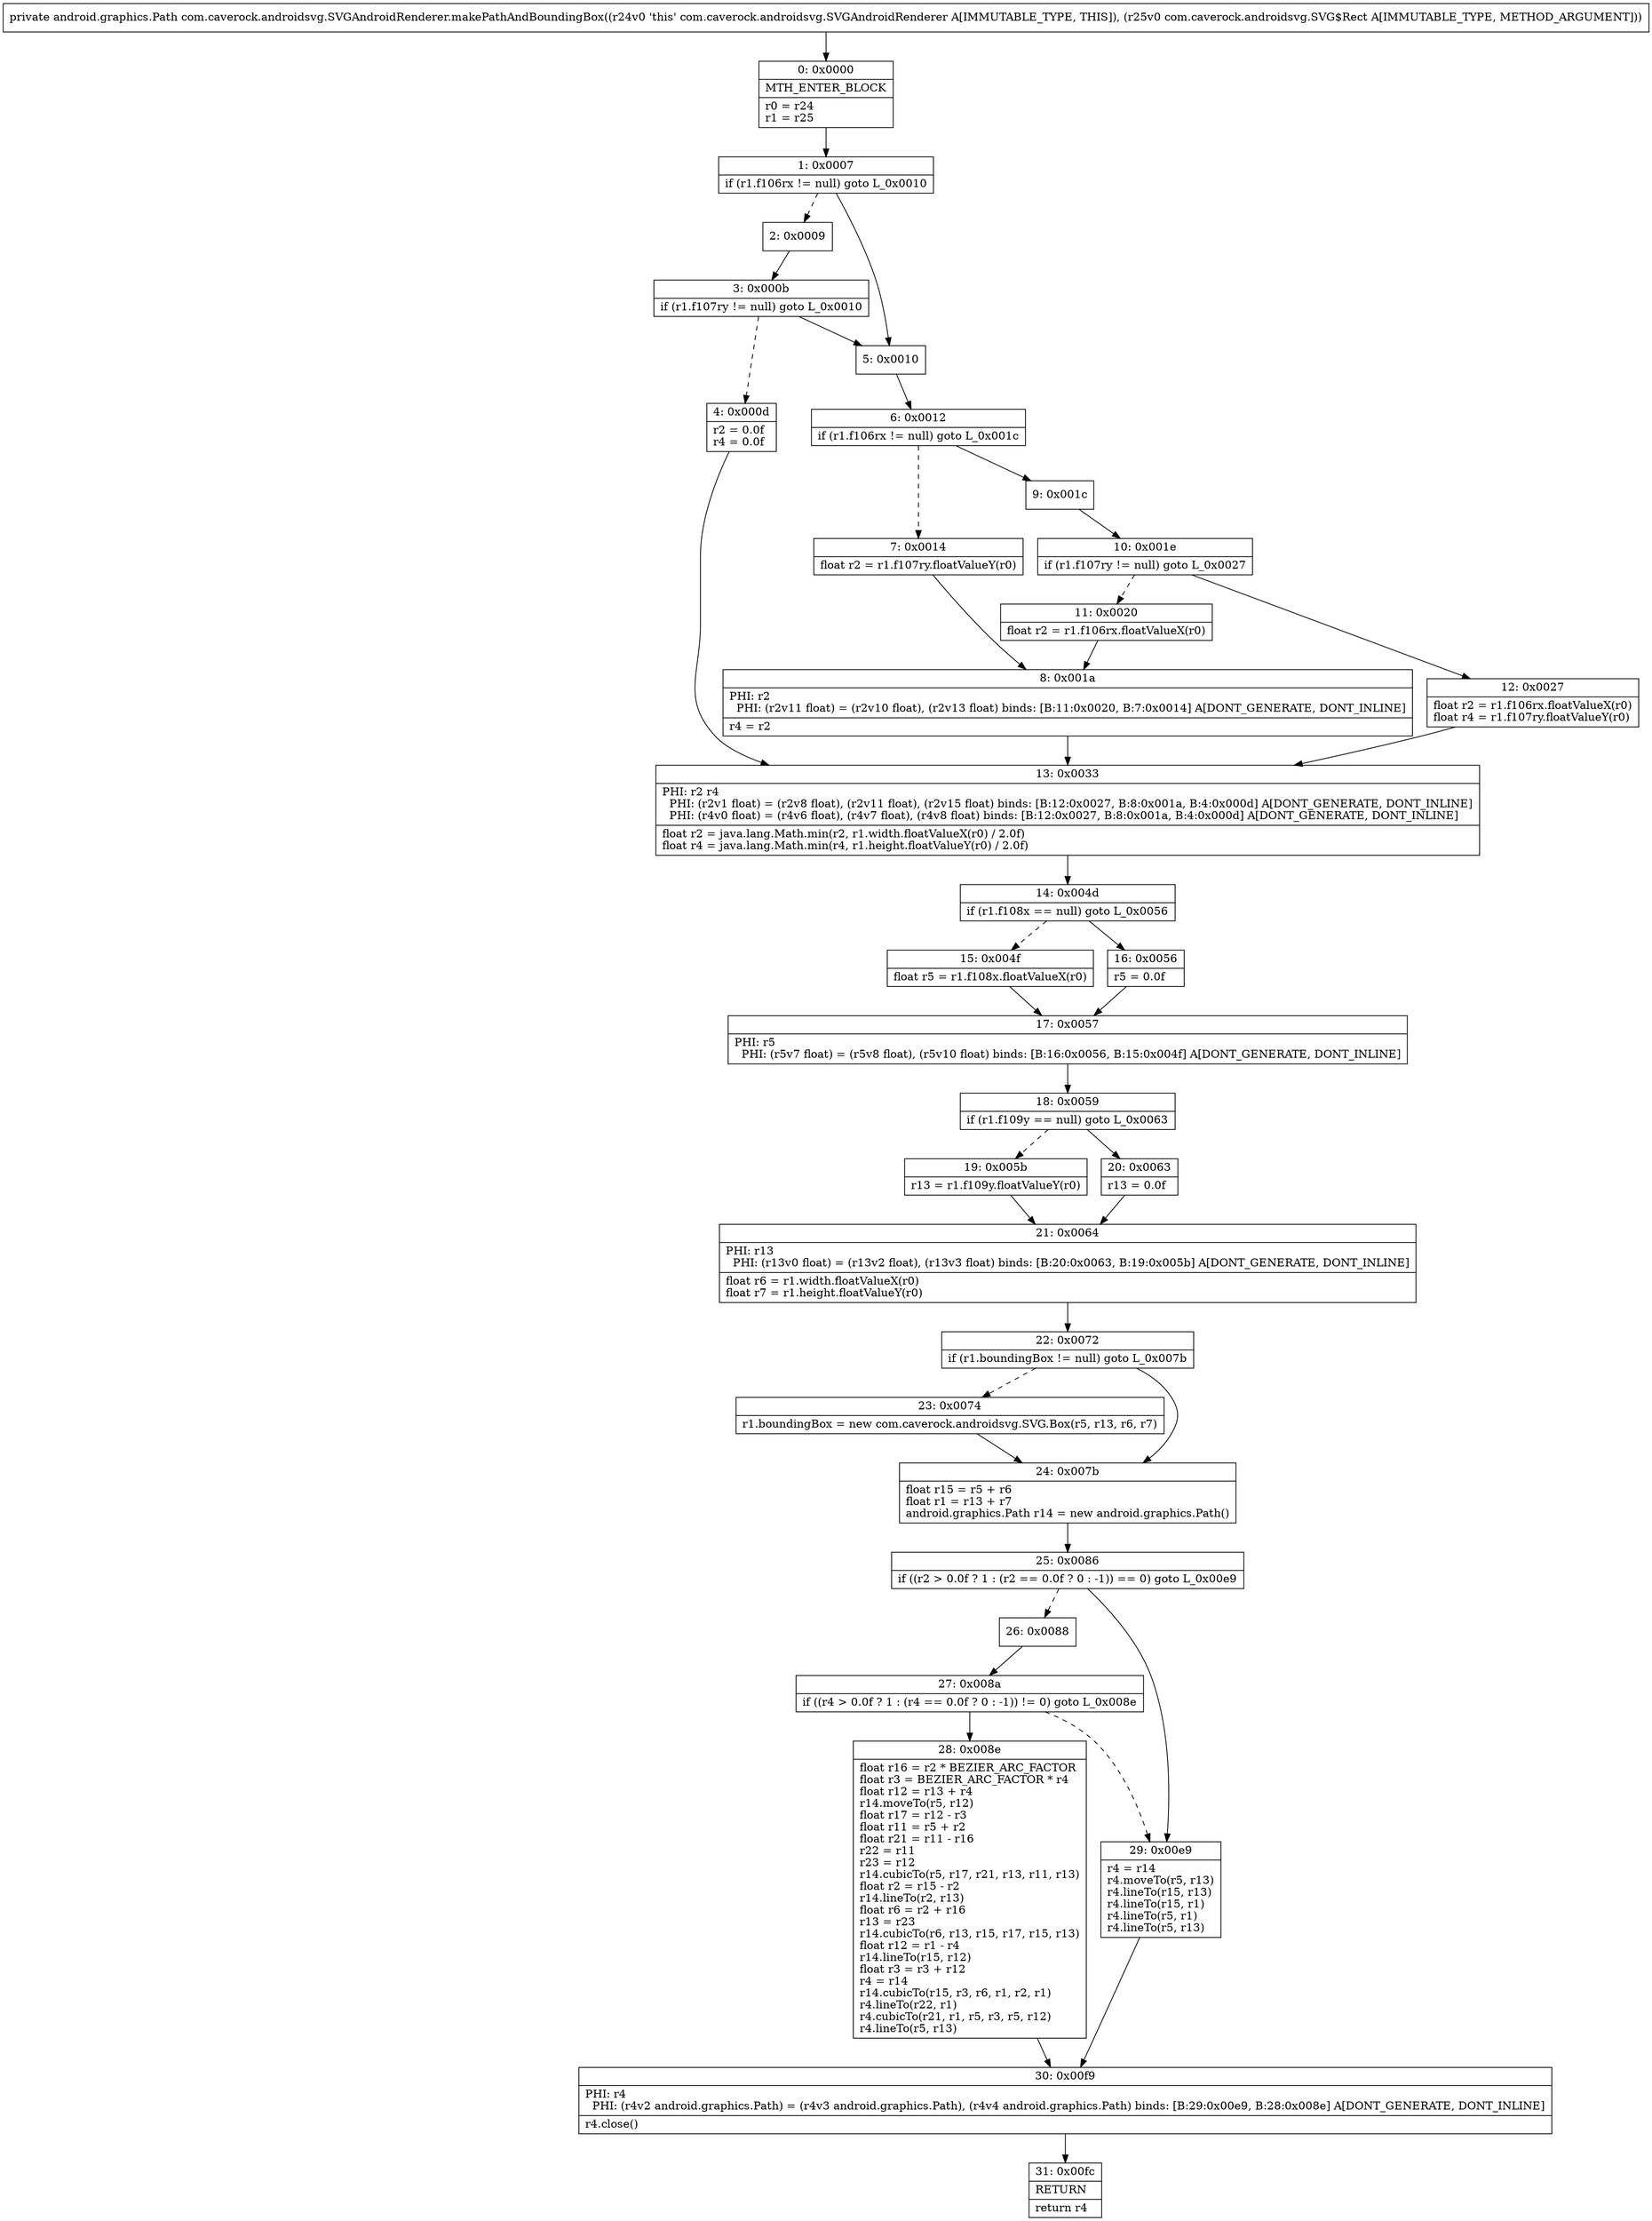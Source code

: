 digraph "CFG forcom.caverock.androidsvg.SVGAndroidRenderer.makePathAndBoundingBox(Lcom\/caverock\/androidsvg\/SVG$Rect;)Landroid\/graphics\/Path;" {
Node_0 [shape=record,label="{0\:\ 0x0000|MTH_ENTER_BLOCK\l|r0 = r24\lr1 = r25\l}"];
Node_1 [shape=record,label="{1\:\ 0x0007|if (r1.f106rx != null) goto L_0x0010\l}"];
Node_2 [shape=record,label="{2\:\ 0x0009}"];
Node_3 [shape=record,label="{3\:\ 0x000b|if (r1.f107ry != null) goto L_0x0010\l}"];
Node_4 [shape=record,label="{4\:\ 0x000d|r2 = 0.0f\lr4 = 0.0f\l}"];
Node_5 [shape=record,label="{5\:\ 0x0010}"];
Node_6 [shape=record,label="{6\:\ 0x0012|if (r1.f106rx != null) goto L_0x001c\l}"];
Node_7 [shape=record,label="{7\:\ 0x0014|float r2 = r1.f107ry.floatValueY(r0)\l}"];
Node_8 [shape=record,label="{8\:\ 0x001a|PHI: r2 \l  PHI: (r2v11 float) = (r2v10 float), (r2v13 float) binds: [B:11:0x0020, B:7:0x0014] A[DONT_GENERATE, DONT_INLINE]\l|r4 = r2\l}"];
Node_9 [shape=record,label="{9\:\ 0x001c}"];
Node_10 [shape=record,label="{10\:\ 0x001e|if (r1.f107ry != null) goto L_0x0027\l}"];
Node_11 [shape=record,label="{11\:\ 0x0020|float r2 = r1.f106rx.floatValueX(r0)\l}"];
Node_12 [shape=record,label="{12\:\ 0x0027|float r2 = r1.f106rx.floatValueX(r0)\lfloat r4 = r1.f107ry.floatValueY(r0)\l}"];
Node_13 [shape=record,label="{13\:\ 0x0033|PHI: r2 r4 \l  PHI: (r2v1 float) = (r2v8 float), (r2v11 float), (r2v15 float) binds: [B:12:0x0027, B:8:0x001a, B:4:0x000d] A[DONT_GENERATE, DONT_INLINE]\l  PHI: (r4v0 float) = (r4v6 float), (r4v7 float), (r4v8 float) binds: [B:12:0x0027, B:8:0x001a, B:4:0x000d] A[DONT_GENERATE, DONT_INLINE]\l|float r2 = java.lang.Math.min(r2, r1.width.floatValueX(r0) \/ 2.0f)\lfloat r4 = java.lang.Math.min(r4, r1.height.floatValueY(r0) \/ 2.0f)\l}"];
Node_14 [shape=record,label="{14\:\ 0x004d|if (r1.f108x == null) goto L_0x0056\l}"];
Node_15 [shape=record,label="{15\:\ 0x004f|float r5 = r1.f108x.floatValueX(r0)\l}"];
Node_16 [shape=record,label="{16\:\ 0x0056|r5 = 0.0f\l}"];
Node_17 [shape=record,label="{17\:\ 0x0057|PHI: r5 \l  PHI: (r5v7 float) = (r5v8 float), (r5v10 float) binds: [B:16:0x0056, B:15:0x004f] A[DONT_GENERATE, DONT_INLINE]\l}"];
Node_18 [shape=record,label="{18\:\ 0x0059|if (r1.f109y == null) goto L_0x0063\l}"];
Node_19 [shape=record,label="{19\:\ 0x005b|r13 = r1.f109y.floatValueY(r0)\l}"];
Node_20 [shape=record,label="{20\:\ 0x0063|r13 = 0.0f\l}"];
Node_21 [shape=record,label="{21\:\ 0x0064|PHI: r13 \l  PHI: (r13v0 float) = (r13v2 float), (r13v3 float) binds: [B:20:0x0063, B:19:0x005b] A[DONT_GENERATE, DONT_INLINE]\l|float r6 = r1.width.floatValueX(r0)\lfloat r7 = r1.height.floatValueY(r0)\l}"];
Node_22 [shape=record,label="{22\:\ 0x0072|if (r1.boundingBox != null) goto L_0x007b\l}"];
Node_23 [shape=record,label="{23\:\ 0x0074|r1.boundingBox = new com.caverock.androidsvg.SVG.Box(r5, r13, r6, r7)\l}"];
Node_24 [shape=record,label="{24\:\ 0x007b|float r15 = r5 + r6\lfloat r1 = r13 + r7\landroid.graphics.Path r14 = new android.graphics.Path()\l}"];
Node_25 [shape=record,label="{25\:\ 0x0086|if ((r2 \> 0.0f ? 1 : (r2 == 0.0f ? 0 : \-1)) == 0) goto L_0x00e9\l}"];
Node_26 [shape=record,label="{26\:\ 0x0088}"];
Node_27 [shape=record,label="{27\:\ 0x008a|if ((r4 \> 0.0f ? 1 : (r4 == 0.0f ? 0 : \-1)) != 0) goto L_0x008e\l}"];
Node_28 [shape=record,label="{28\:\ 0x008e|float r16 = r2 * BEZIER_ARC_FACTOR\lfloat r3 = BEZIER_ARC_FACTOR * r4\lfloat r12 = r13 + r4\lr14.moveTo(r5, r12)\lfloat r17 = r12 \- r3\lfloat r11 = r5 + r2\lfloat r21 = r11 \- r16\lr22 = r11\lr23 = r12\lr14.cubicTo(r5, r17, r21, r13, r11, r13)\lfloat r2 = r15 \- r2\lr14.lineTo(r2, r13)\lfloat r6 = r2 + r16\lr13 = r23\lr14.cubicTo(r6, r13, r15, r17, r15, r13)\lfloat r12 = r1 \- r4\lr14.lineTo(r15, r12)\lfloat r3 = r3 + r12\lr4 = r14\lr14.cubicTo(r15, r3, r6, r1, r2, r1)\lr4.lineTo(r22, r1)\lr4.cubicTo(r21, r1, r5, r3, r5, r12)\lr4.lineTo(r5, r13)\l}"];
Node_29 [shape=record,label="{29\:\ 0x00e9|r4 = r14\lr4.moveTo(r5, r13)\lr4.lineTo(r15, r13)\lr4.lineTo(r15, r1)\lr4.lineTo(r5, r1)\lr4.lineTo(r5, r13)\l}"];
Node_30 [shape=record,label="{30\:\ 0x00f9|PHI: r4 \l  PHI: (r4v2 android.graphics.Path) = (r4v3 android.graphics.Path), (r4v4 android.graphics.Path) binds: [B:29:0x00e9, B:28:0x008e] A[DONT_GENERATE, DONT_INLINE]\l|r4.close()\l}"];
Node_31 [shape=record,label="{31\:\ 0x00fc|RETURN\l|return r4\l}"];
MethodNode[shape=record,label="{private android.graphics.Path com.caverock.androidsvg.SVGAndroidRenderer.makePathAndBoundingBox((r24v0 'this' com.caverock.androidsvg.SVGAndroidRenderer A[IMMUTABLE_TYPE, THIS]), (r25v0 com.caverock.androidsvg.SVG$Rect A[IMMUTABLE_TYPE, METHOD_ARGUMENT])) }"];
MethodNode -> Node_0;
Node_0 -> Node_1;
Node_1 -> Node_2[style=dashed];
Node_1 -> Node_5;
Node_2 -> Node_3;
Node_3 -> Node_4[style=dashed];
Node_3 -> Node_5;
Node_4 -> Node_13;
Node_5 -> Node_6;
Node_6 -> Node_7[style=dashed];
Node_6 -> Node_9;
Node_7 -> Node_8;
Node_8 -> Node_13;
Node_9 -> Node_10;
Node_10 -> Node_11[style=dashed];
Node_10 -> Node_12;
Node_11 -> Node_8;
Node_12 -> Node_13;
Node_13 -> Node_14;
Node_14 -> Node_15[style=dashed];
Node_14 -> Node_16;
Node_15 -> Node_17;
Node_16 -> Node_17;
Node_17 -> Node_18;
Node_18 -> Node_19[style=dashed];
Node_18 -> Node_20;
Node_19 -> Node_21;
Node_20 -> Node_21;
Node_21 -> Node_22;
Node_22 -> Node_23[style=dashed];
Node_22 -> Node_24;
Node_23 -> Node_24;
Node_24 -> Node_25;
Node_25 -> Node_26[style=dashed];
Node_25 -> Node_29;
Node_26 -> Node_27;
Node_27 -> Node_28;
Node_27 -> Node_29[style=dashed];
Node_28 -> Node_30;
Node_29 -> Node_30;
Node_30 -> Node_31;
}

